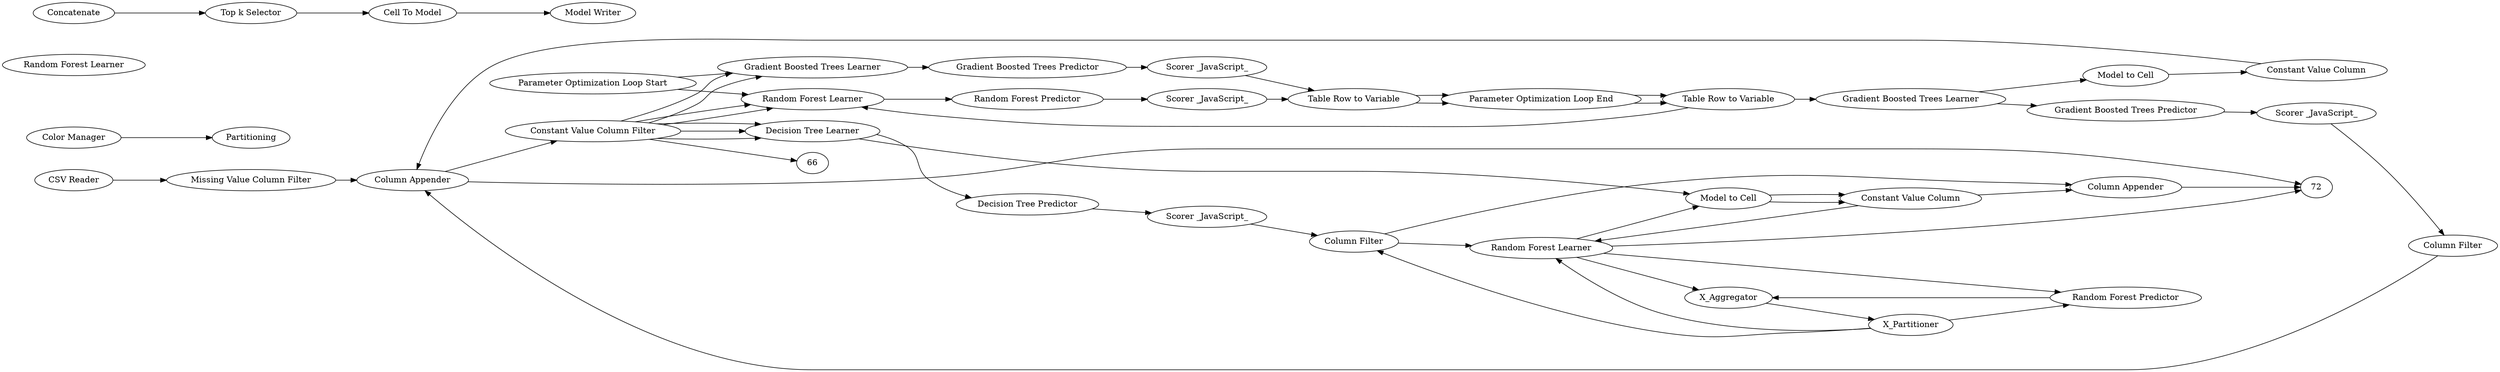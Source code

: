 digraph {
	1 [label="CSV Reader"]
	53 [label="Missing Value"]
	54 [label="Constant Value Column Filter"]
	55 [label="Missing Value Column Filter"]
	10 [label=Partitioning]
	24 [label="Color Manager"]
	11 [label="Decision Tree Learner"]
	15 [label="Decision Tree Predictor"]
	27 [label="Scorer _JavaScript_"]
	28 [label="Model to Cell"]
	29 [label="Constant Value Column"]
	30 [label="Column Filter"]
	31 [label="Column Appender"]
	28 [label="Model to Cell"]
	29 [label="Constant Value Column"]
	30 [label="Column Filter"]
	42 [label="Table Row to Variable"]
	43 [label="Parameter Optimization Loop Start"]
	44 [label="Parameter Optimization Loop End"]
	46 [label="Table Row to Variable"]
	58 [label="Random Forest Learner"]
	59 [label="Random Forest Predictor"]
	60 [label="Scorer _JavaScript_"]
	61 [label="Random Forest Learner"]
	62 [label="Random Forest Predictor"]
	63 [label="Scorer _JavaScript_"]
	64 [label="Column Appender"]
	62 [label=X_Aggregator]
	63 [label=X_Partitioner]
	64 [label="Random Forest Learner"]
	65 [label="Random Forest Predictor"]
	39 [label="Gradient Boosted Trees Learner"]
	41 [label="Scorer _JavaScript_"]
	42 [label="Table Row to Variable"]
	43 [label="Parameter Optimization Loop Start"]
	44 [label="Parameter Optimization Loop End"]
	45 [label="Gradient Boosted Trees Predictor"]
	46 [label="Table Row to Variable"]
	47 [label="Gradient Boosted Trees Predictor"]
	48 [label="Gradient Boosted Trees Learner"]
	49 [label="Scorer _JavaScript_"]
	50 [label="Model to Cell"]
	51 [label="Constant Value Column"]
	52 [label="Column Filter"]
	53 [label="Column Appender"]
	68 [label=Concatenate]
	69 [label="Top k Selector"]
	70 [label="Cell To Model"]
	71 [label="Model Writer"]
	53 -> 54
	55 -> 53
	24 -> 10
	1 -> 55
	54 -> 11
	11 -> 15
	11 -> 28
	15 -> 27
	27 -> 30
	28 -> 29
	29 -> 31
	30 -> 31
	28 -> 29
	29 -> 64
	30 -> 64
	42 -> 44
	43 -> 58
	44 -> 46
	46 -> 58
	58 -> 59
	59 -> 60
	60 -> 42
	64 -> 28
	64 -> 62
	62 -> 63
	63 -> 30
	63 -> 65
	63 -> 64
	64 -> 65
	65 -> 62
	39 -> 45
	41 -> 42
	42 -> 44
	43 -> 39
	44 -> 46
	45 -> 41
	46 -> 48
	47 -> 49
	48 -> 50
	48 -> 47
	49 -> 52
	50 -> 51
	51 -> 53
	52 -> 53
	68 -> 69
	69 -> 70
	70 -> 71
	54 -> 11
	54 -> 11
	54 -> 58
	54 -> 58
	54 -> 66
	54 -> 39
	54 -> 39
	31 -> 72
	64 -> 72
	53 -> 72
	rankdir=LR
}
